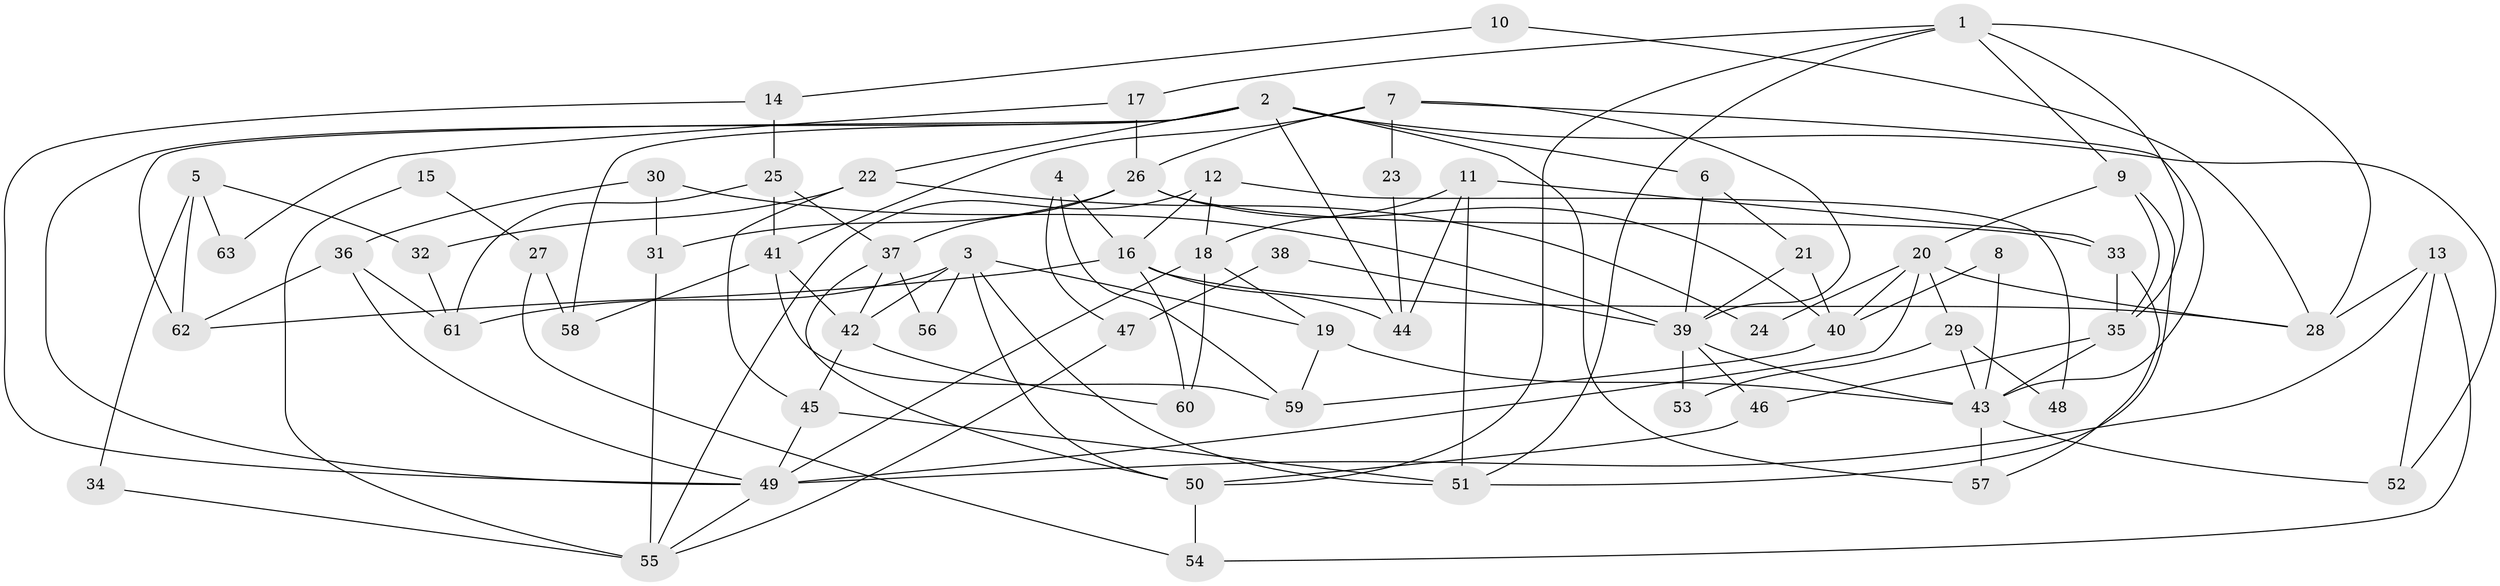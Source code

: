 // Generated by graph-tools (version 1.1) at 2025/11/02/27/25 16:11:17]
// undirected, 63 vertices, 126 edges
graph export_dot {
graph [start="1"]
  node [color=gray90,style=filled];
  1;
  2;
  3;
  4;
  5;
  6;
  7;
  8;
  9;
  10;
  11;
  12;
  13;
  14;
  15;
  16;
  17;
  18;
  19;
  20;
  21;
  22;
  23;
  24;
  25;
  26;
  27;
  28;
  29;
  30;
  31;
  32;
  33;
  34;
  35;
  36;
  37;
  38;
  39;
  40;
  41;
  42;
  43;
  44;
  45;
  46;
  47;
  48;
  49;
  50;
  51;
  52;
  53;
  54;
  55;
  56;
  57;
  58;
  59;
  60;
  61;
  62;
  63;
  1 -- 9;
  1 -- 35;
  1 -- 17;
  1 -- 28;
  1 -- 50;
  1 -- 51;
  2 -- 49;
  2 -- 6;
  2 -- 22;
  2 -- 44;
  2 -- 52;
  2 -- 57;
  2 -- 58;
  2 -- 62;
  3 -- 51;
  3 -- 50;
  3 -- 19;
  3 -- 42;
  3 -- 56;
  3 -- 61;
  4 -- 59;
  4 -- 16;
  4 -- 47;
  5 -- 32;
  5 -- 62;
  5 -- 34;
  5 -- 63;
  6 -- 39;
  6 -- 21;
  7 -- 41;
  7 -- 43;
  7 -- 23;
  7 -- 26;
  7 -- 39;
  8 -- 40;
  8 -- 43;
  9 -- 51;
  9 -- 35;
  9 -- 20;
  10 -- 14;
  10 -- 28;
  11 -- 51;
  11 -- 44;
  11 -- 18;
  11 -- 33;
  12 -- 16;
  12 -- 18;
  12 -- 48;
  12 -- 55;
  13 -- 28;
  13 -- 52;
  13 -- 49;
  13 -- 54;
  14 -- 25;
  14 -- 49;
  15 -- 27;
  15 -- 55;
  16 -- 28;
  16 -- 60;
  16 -- 44;
  16 -- 62;
  17 -- 26;
  17 -- 63;
  18 -- 19;
  18 -- 49;
  18 -- 60;
  19 -- 43;
  19 -- 59;
  20 -- 49;
  20 -- 24;
  20 -- 28;
  20 -- 29;
  20 -- 40;
  21 -- 39;
  21 -- 40;
  22 -- 45;
  22 -- 24;
  22 -- 32;
  23 -- 44;
  25 -- 37;
  25 -- 61;
  25 -- 41;
  26 -- 31;
  26 -- 33;
  26 -- 37;
  26 -- 40;
  27 -- 54;
  27 -- 58;
  29 -- 43;
  29 -- 48;
  29 -- 53;
  30 -- 36;
  30 -- 39;
  30 -- 31;
  31 -- 55;
  32 -- 61;
  33 -- 35;
  33 -- 57;
  34 -- 55;
  35 -- 46;
  35 -- 43;
  36 -- 62;
  36 -- 49;
  36 -- 61;
  37 -- 42;
  37 -- 50;
  37 -- 56;
  38 -- 47;
  38 -- 39;
  39 -- 43;
  39 -- 46;
  39 -- 53;
  40 -- 59;
  41 -- 59;
  41 -- 42;
  41 -- 58;
  42 -- 45;
  42 -- 60;
  43 -- 57;
  43 -- 52;
  45 -- 49;
  45 -- 51;
  46 -- 50;
  47 -- 55;
  49 -- 55;
  50 -- 54;
}
